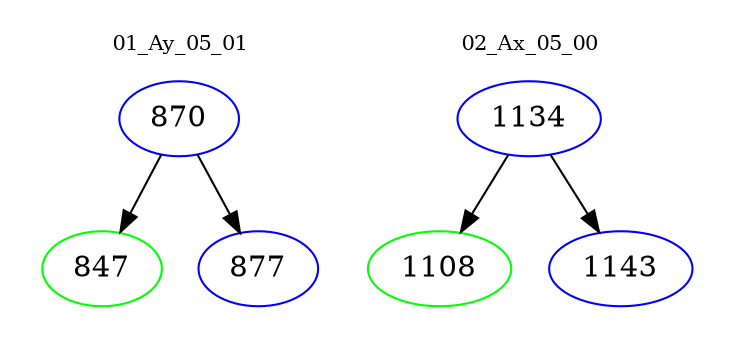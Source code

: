 digraph{
subgraph cluster_0 {
color = white
label = "01_Ay_05_01";
fontsize=10;
T0_870 [label="870", color="blue"]
T0_870 -> T0_847 [color="black"]
T0_847 [label="847", color="green"]
T0_870 -> T0_877 [color="black"]
T0_877 [label="877", color="blue"]
}
subgraph cluster_1 {
color = white
label = "02_Ax_05_00";
fontsize=10;
T1_1134 [label="1134", color="blue"]
T1_1134 -> T1_1108 [color="black"]
T1_1108 [label="1108", color="green"]
T1_1134 -> T1_1143 [color="black"]
T1_1143 [label="1143", color="blue"]
}
}
